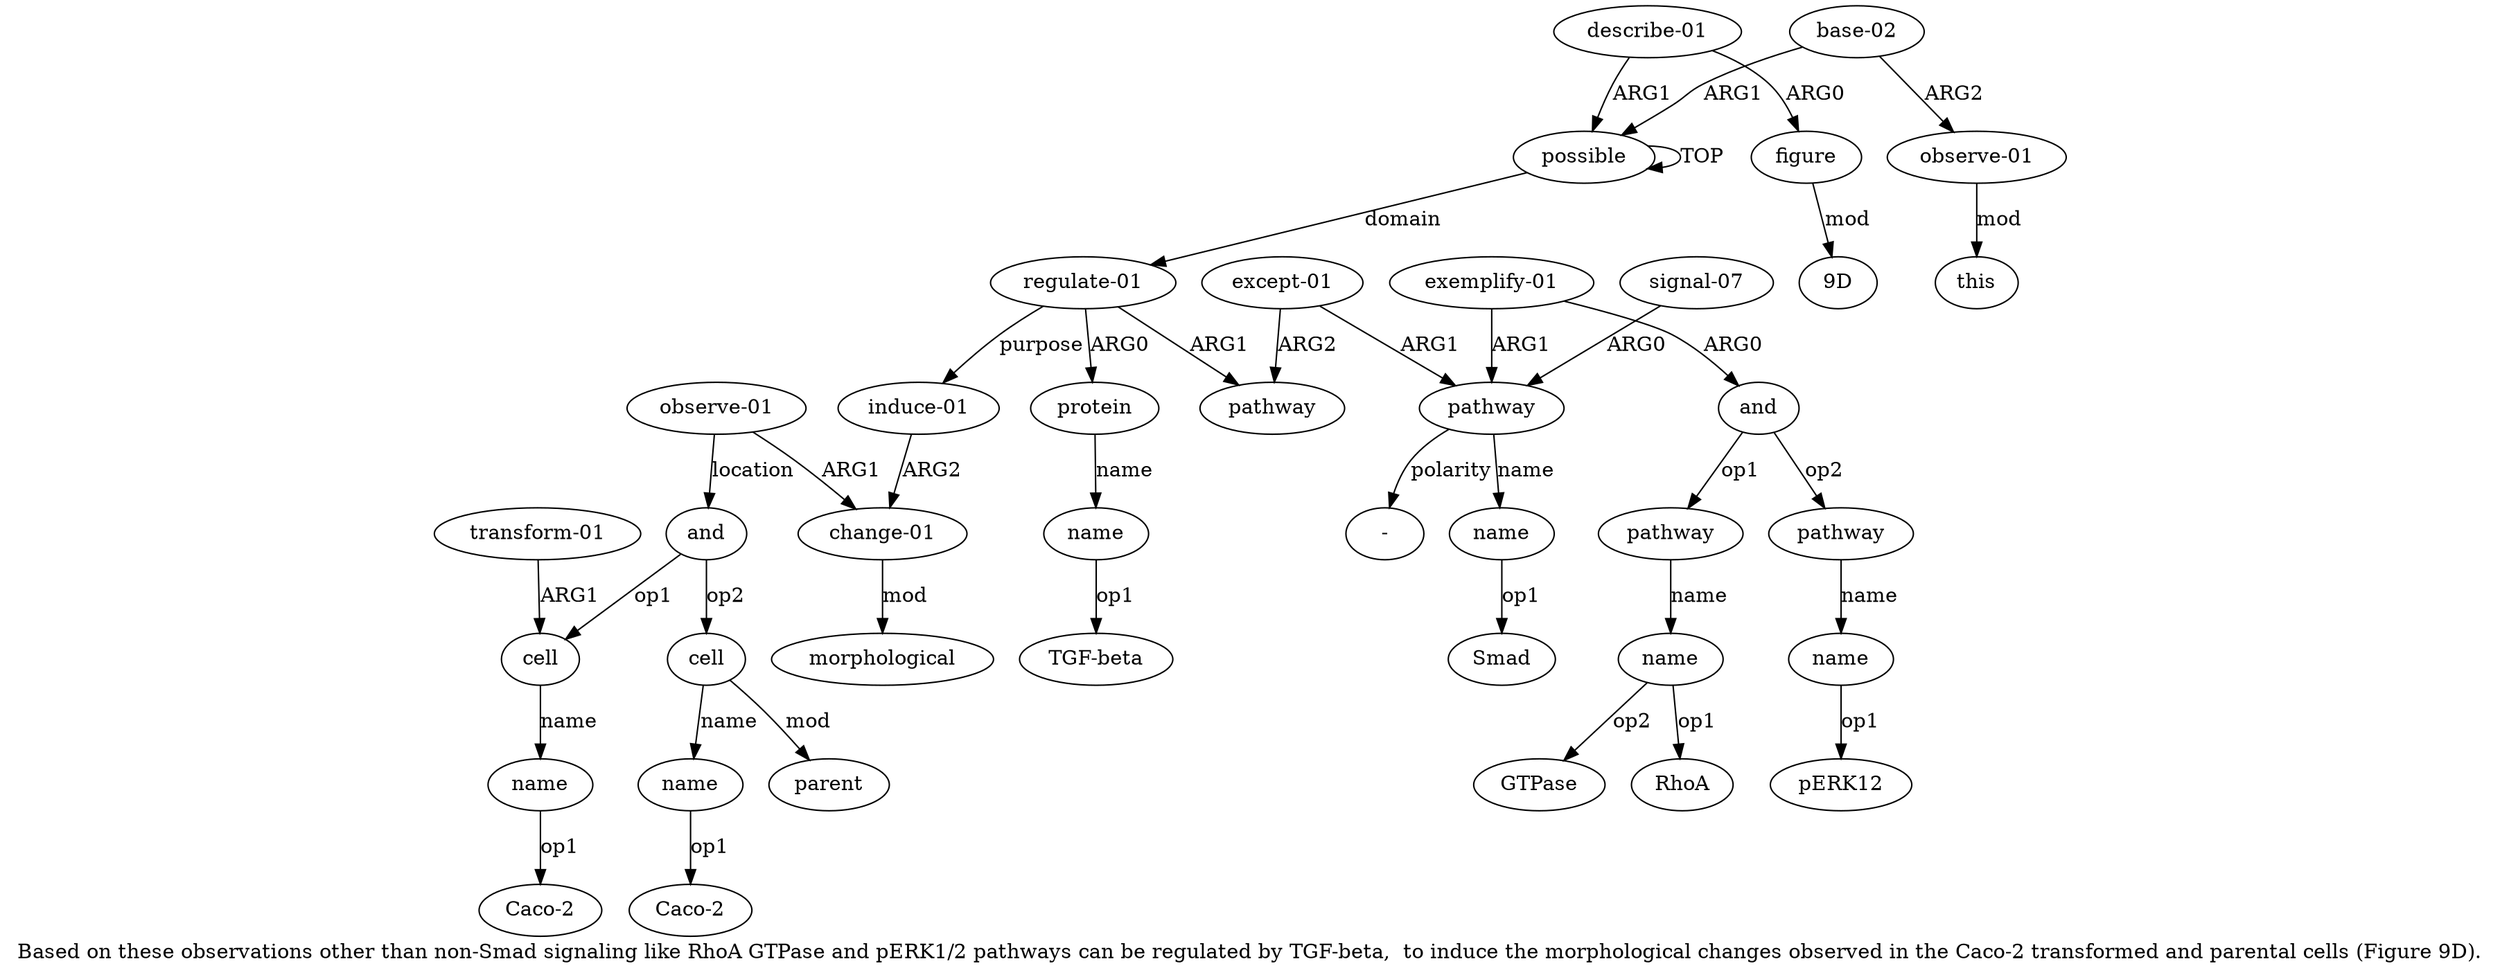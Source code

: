 digraph  {
	graph [label="Based on these observations other than non-Smad signaling like RhoA GTPase and pERK1/2 pathways can be regulated by TGF-beta,  to \
induce the morphological changes observed in the Caco-2 transformed and parental cells (Figure 9D)."];
	node [label="\N"];
	a20	 [color=black,
		gold_ind=20,
		gold_label=name,
		label=name,
		test_ind=20,
		test_label=name];
	"a20 Caco-2"	 [color=black,
		gold_ind=-1,
		gold_label="Caco-2",
		label="Caco-2",
		test_ind=-1,
		test_label="Caco-2"];
	a20 -> "a20 Caco-2" [key=0,
	color=black,
	gold_label=op1,
	label=op1,
	test_label=op1];
a21 [color=black,
	gold_ind=21,
	gold_label="transform-01",
	label="transform-01",
	test_ind=21,
	test_label="transform-01"];
a19 [color=black,
	gold_ind=19,
	gold_label=cell,
	label=cell,
	test_ind=19,
	test_label=cell];
a21 -> a19 [key=0,
color=black,
gold_label=ARG1,
label=ARG1,
test_label=ARG1];
a22 [color=black,
gold_ind=22,
gold_label=cell,
label=cell,
test_ind=22,
test_label=cell];
a23 [color=black,
gold_ind=23,
gold_label=name,
label=name,
test_ind=23,
test_label=name];
a22 -> a23 [key=0,
color=black,
gold_label=name,
label=name,
test_label=name];
a24 [color=black,
gold_ind=24,
gold_label=parent,
label=parent,
test_ind=24,
test_label=parent];
a22 -> a24 [key=0,
color=black,
gold_label=mod,
label=mod,
test_label=mod];
"a23 Caco-2" [color=black,
gold_ind=-1,
gold_label="Caco-2",
label="Caco-2",
test_ind=-1,
test_label="Caco-2"];
a23 -> "a23 Caco-2" [key=0,
color=black,
gold_label=op1,
label=op1,
test_label=op1];
a25 [color=black,
gold_ind=25,
gold_label=morphological,
label=morphological,
test_ind=25,
test_label=morphological];
a26 [color=black,
gold_ind=26,
gold_label="describe-01",
label="describe-01",
test_ind=26,
test_label="describe-01"];
a27 [color=black,
gold_ind=27,
gold_label=figure,
label=figure,
test_ind=27,
test_label=figure];
a26 -> a27 [key=0,
color=black,
gold_label=ARG0,
label=ARG0,
test_label=ARG0];
a0 [color=black,
gold_ind=0,
gold_label=possible,
label=possible,
test_ind=0,
test_label=possible];
a26 -> a0 [key=0,
color=black,
gold_label=ARG1,
label=ARG1,
test_label=ARG1];
"a27 9D" [color=black,
gold_ind=-1,
gold_label="9D",
label="9D",
test_ind=-1,
test_label="9D"];
a27 -> "a27 9D" [key=0,
color=black,
gold_label=mod,
label=mod,
test_label=mod];
a28 [color=black,
gold_ind=28,
gold_label="base-02",
label="base-02",
test_ind=28,
test_label="base-02"];
a29 [color=black,
gold_ind=29,
gold_label="observe-01",
label="observe-01",
test_ind=29,
test_label="observe-01"];
a28 -> a29 [key=0,
color=black,
gold_label=ARG2,
label=ARG2,
test_label=ARG2];
a28 -> a0 [key=0,
color=black,
gold_label=ARG1,
label=ARG1,
test_label=ARG1];
a30 [color=black,
gold_ind=30,
gold_label=this,
label=this,
test_ind=30,
test_label=this];
a29 -> a30 [key=0,
color=black,
gold_label=mod,
label=mod,
test_label=mod];
"a14 pERK12" [color=black,
gold_ind=-1,
gold_label=pERK12,
label=pERK12,
test_ind=-1,
test_label=pERK12];
"a12 GTPase" [color=black,
gold_ind=-1,
gold_label=GTPase,
label=GTPase,
test_ind=-1,
test_label=GTPase];
"a6 -" [color=black,
gold_ind=-1,
gold_label="-",
label="-",
test_ind=-1,
test_label="-"];
"a7 Smad" [color=black,
gold_ind=-1,
gold_label=Smad,
label=Smad,
test_ind=-1,
test_label=Smad];
"a12 RhoA" [color=black,
gold_ind=-1,
gold_label=RhoA,
label=RhoA,
test_ind=-1,
test_label=RhoA];
a15 [color=black,
gold_ind=15,
gold_label="induce-01",
label="induce-01",
test_ind=15,
test_label="induce-01"];
a16 [color=black,
gold_ind=16,
gold_label="change-01",
label="change-01",
test_ind=16,
test_label="change-01"];
a15 -> a16 [key=0,
color=black,
gold_label=ARG2,
label=ARG2,
test_label=ARG2];
a14 [color=black,
gold_ind=14,
gold_label=name,
label=name,
test_ind=14,
test_label=name];
a14 -> "a14 pERK12" [key=0,
color=black,
gold_label=op1,
label=op1,
test_label=op1];
a17 [color=black,
gold_ind=17,
gold_label="observe-01",
label="observe-01",
test_ind=17,
test_label="observe-01"];
a17 -> a16 [key=0,
color=black,
gold_label=ARG1,
label=ARG1,
test_label=ARG1];
a18 [color=black,
gold_ind=18,
gold_label=and,
label=and,
test_ind=18,
test_label=and];
a17 -> a18 [key=0,
color=black,
gold_label=location,
label=location,
test_label=location];
a16 -> a25 [key=0,
color=black,
gold_label=mod,
label=mod,
test_label=mod];
a11 [color=black,
gold_ind=11,
gold_label=pathway,
label=pathway,
test_ind=11,
test_label=pathway];
a12 [color=black,
gold_ind=12,
gold_label=name,
label=name,
test_ind=12,
test_label=name];
a11 -> a12 [key=0,
color=black,
gold_label=name,
label=name,
test_label=name];
a10 [color=black,
gold_ind=10,
gold_label=and,
label=and,
test_ind=10,
test_label=and];
a10 -> a11 [key=0,
color=black,
gold_label=op1,
label=op1,
test_label=op1];
a13 [color=black,
gold_ind=13,
gold_label=pathway,
label=pathway,
test_ind=13,
test_label=pathway];
a10 -> a13 [key=0,
color=black,
gold_label=op2,
label=op2,
test_label=op2];
a13 -> a14 [key=0,
color=black,
gold_label=name,
label=name,
test_label=name];
a12 -> "a12 GTPase" [key=0,
color=black,
gold_label=op2,
label=op2,
test_label=op2];
a12 -> "a12 RhoA" [key=0,
color=black,
gold_label=op1,
label=op1,
test_label=op1];
a19 -> a20 [key=0,
color=black,
gold_label=name,
label=name,
test_label=name];
a18 -> a22 [key=0,
color=black,
gold_label=op2,
label=op2,
test_label=op2];
a18 -> a19 [key=0,
color=black,
gold_label=op1,
label=op1,
test_label=op1];
a1 [color=black,
gold_ind=1,
gold_label="regulate-01",
label="regulate-01",
test_ind=1,
test_label="regulate-01"];
a1 -> a15 [key=0,
color=black,
gold_label=purpose,
label=purpose,
test_label=purpose];
a2 [color=black,
gold_ind=2,
gold_label=protein,
label=protein,
test_ind=2,
test_label=protein];
a1 -> a2 [key=0,
color=black,
gold_label=ARG0,
label=ARG0,
test_label=ARG0];
a4 [color=black,
gold_ind=4,
gold_label=pathway,
label=pathway,
test_ind=4,
test_label=pathway];
a1 -> a4 [key=0,
color=black,
gold_label=ARG1,
label=ARG1,
test_label=ARG1];
a0 -> a1 [key=0,
color=black,
gold_label=domain,
label=domain,
test_label=domain];
a0 -> a0 [key=0,
color=black,
gold_label=TOP,
label=TOP,
test_label=TOP];
a3 [color=black,
gold_ind=3,
gold_label=name,
label=name,
test_ind=3,
test_label=name];
"a3 TGF-beta" [color=black,
gold_ind=-1,
gold_label="TGF-beta",
label="TGF-beta",
test_ind=-1,
test_label="TGF-beta"];
a3 -> "a3 TGF-beta" [key=0,
color=black,
gold_label=op1,
label=op1,
test_label=op1];
a2 -> a3 [key=0,
color=black,
gold_label=name,
label=name,
test_label=name];
a5 [color=black,
gold_ind=5,
gold_label="except-01",
label="except-01",
test_ind=5,
test_label="except-01"];
a5 -> a4 [key=0,
color=black,
gold_label=ARG2,
label=ARG2,
test_label=ARG2];
a6 [color=black,
gold_ind=6,
gold_label=pathway,
label=pathway,
test_ind=6,
test_label=pathway];
a5 -> a6 [key=0,
color=black,
gold_label=ARG1,
label=ARG1,
test_label=ARG1];
a7 [color=black,
gold_ind=7,
gold_label=name,
label=name,
test_ind=7,
test_label=name];
a7 -> "a7 Smad" [key=0,
color=black,
gold_label=op1,
label=op1,
test_label=op1];
a6 -> "a6 -" [key=0,
color=black,
gold_label=polarity,
label=polarity,
test_label=polarity];
a6 -> a7 [key=0,
color=black,
gold_label=name,
label=name,
test_label=name];
a9 [color=black,
gold_ind=9,
gold_label="exemplify-01",
label="exemplify-01",
test_ind=9,
test_label="exemplify-01"];
a9 -> a10 [key=0,
color=black,
gold_label=ARG0,
label=ARG0,
test_label=ARG0];
a9 -> a6 [key=0,
color=black,
gold_label=ARG1,
label=ARG1,
test_label=ARG1];
a8 [color=black,
gold_ind=8,
gold_label="signal-07",
label="signal-07",
test_ind=8,
test_label="signal-07"];
a8 -> a6 [key=0,
color=black,
gold_label=ARG0,
label=ARG0,
test_label=ARG0];
}
